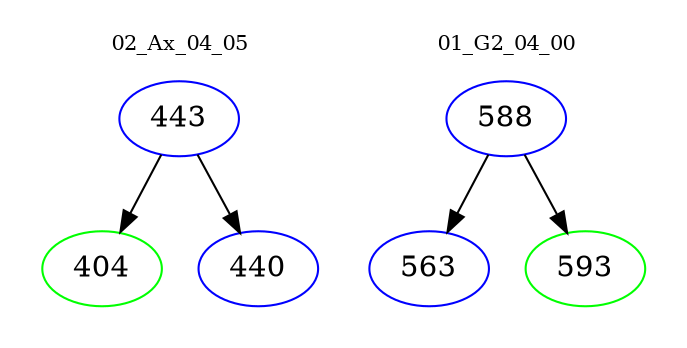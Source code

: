digraph{
subgraph cluster_0 {
color = white
label = "02_Ax_04_05";
fontsize=10;
T0_443 [label="443", color="blue"]
T0_443 -> T0_404 [color="black"]
T0_404 [label="404", color="green"]
T0_443 -> T0_440 [color="black"]
T0_440 [label="440", color="blue"]
}
subgraph cluster_1 {
color = white
label = "01_G2_04_00";
fontsize=10;
T1_588 [label="588", color="blue"]
T1_588 -> T1_563 [color="black"]
T1_563 [label="563", color="blue"]
T1_588 -> T1_593 [color="black"]
T1_593 [label="593", color="green"]
}
}
